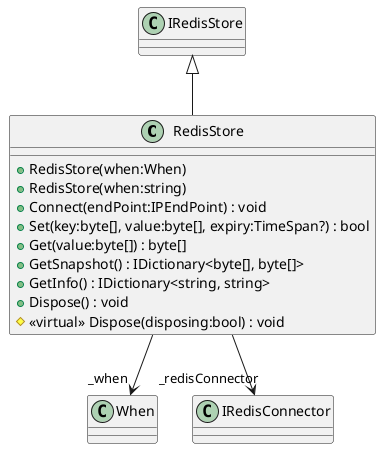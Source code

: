 @startuml
class RedisStore {
    + RedisStore(when:When)
    + RedisStore(when:string)
    + Connect(endPoint:IPEndPoint) : void
    + Set(key:byte[], value:byte[], expiry:TimeSpan?) : bool
    + Get(value:byte[]) : byte[]
    + GetSnapshot() : IDictionary<byte[], byte[]>
    + GetInfo() : IDictionary<string, string>
    + Dispose() : void
    # <<virtual>> Dispose(disposing:bool) : void
}
IRedisStore <|-- RedisStore
RedisStore --> "_when" When
RedisStore --> "_redisConnector" IRedisConnector
@enduml
